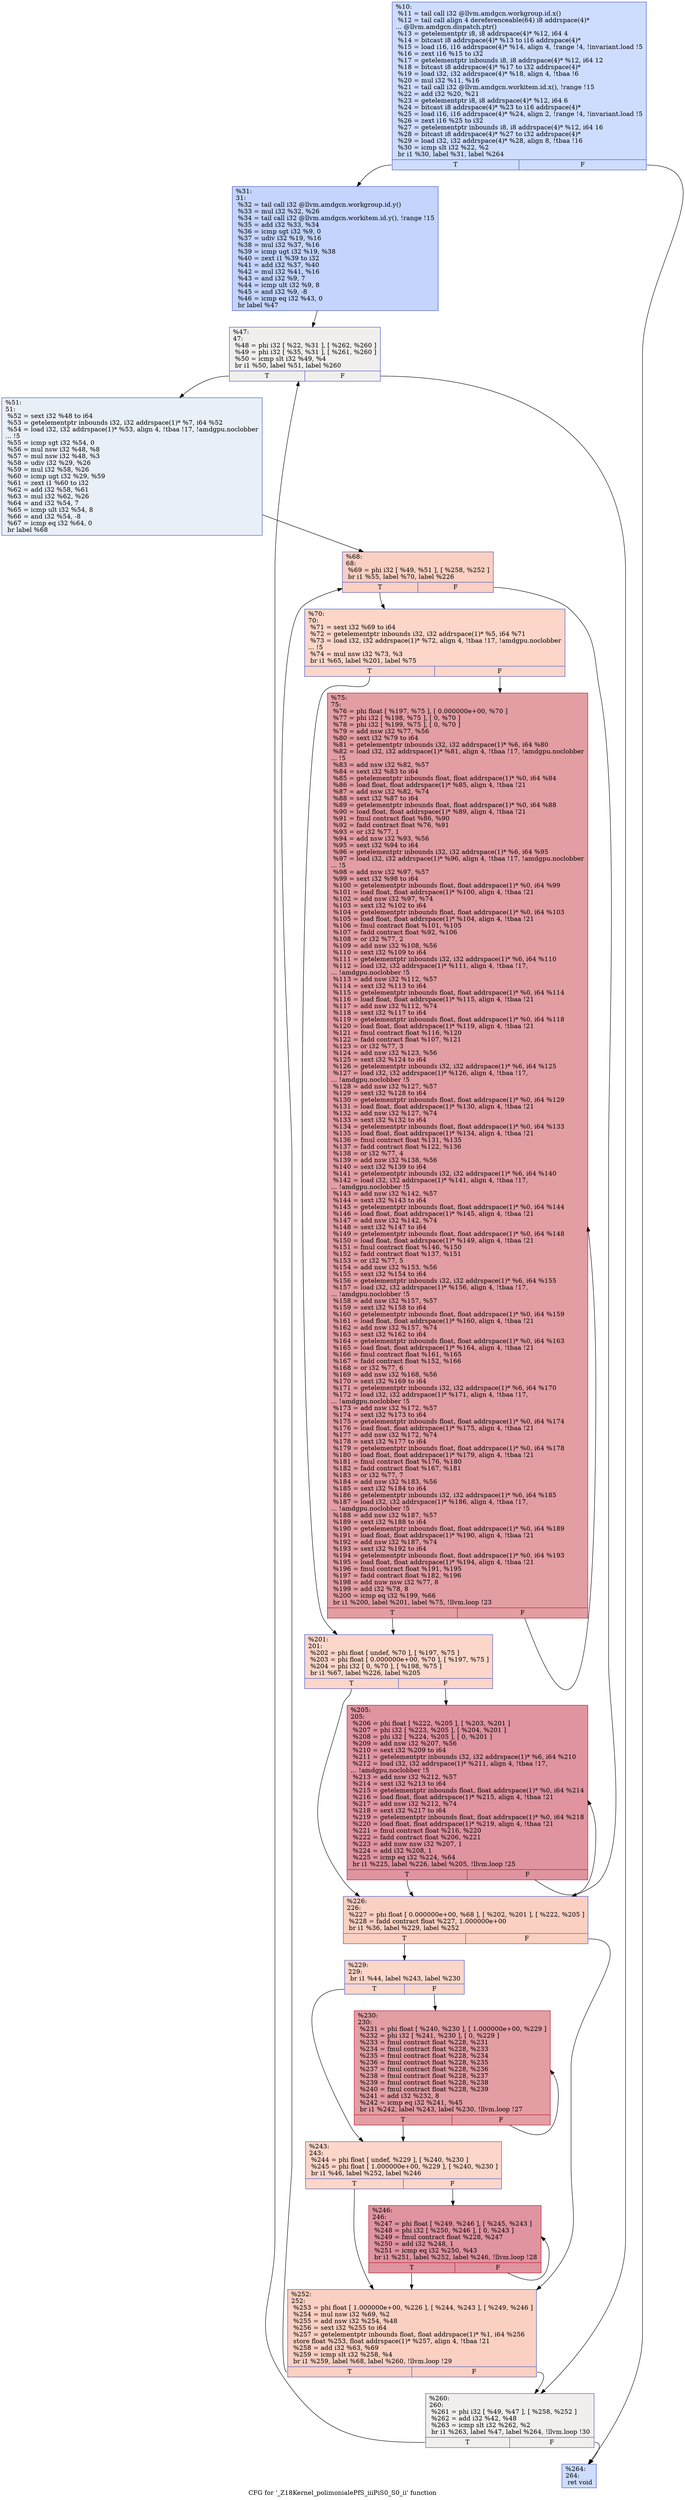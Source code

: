 digraph "CFG for '_Z18Kernel_polimonialePfS_iiiPiS0_S0_ii' function" {
	label="CFG for '_Z18Kernel_polimonialePfS_iiiPiS0_S0_ii' function";

	Node0x62f4770 [shape=record,color="#3d50c3ff", style=filled, fillcolor="#8fb1fe70",label="{%10:\l  %11 = tail call i32 @llvm.amdgcn.workgroup.id.x()\l  %12 = tail call align 4 dereferenceable(64) i8 addrspace(4)*\l... @llvm.amdgcn.dispatch.ptr()\l  %13 = getelementptr i8, i8 addrspace(4)* %12, i64 4\l  %14 = bitcast i8 addrspace(4)* %13 to i16 addrspace(4)*\l  %15 = load i16, i16 addrspace(4)* %14, align 4, !range !4, !invariant.load !5\l  %16 = zext i16 %15 to i32\l  %17 = getelementptr inbounds i8, i8 addrspace(4)* %12, i64 12\l  %18 = bitcast i8 addrspace(4)* %17 to i32 addrspace(4)*\l  %19 = load i32, i32 addrspace(4)* %18, align 4, !tbaa !6\l  %20 = mul i32 %11, %16\l  %21 = tail call i32 @llvm.amdgcn.workitem.id.x(), !range !15\l  %22 = add i32 %20, %21\l  %23 = getelementptr i8, i8 addrspace(4)* %12, i64 6\l  %24 = bitcast i8 addrspace(4)* %23 to i16 addrspace(4)*\l  %25 = load i16, i16 addrspace(4)* %24, align 2, !range !4, !invariant.load !5\l  %26 = zext i16 %25 to i32\l  %27 = getelementptr inbounds i8, i8 addrspace(4)* %12, i64 16\l  %28 = bitcast i8 addrspace(4)* %27 to i32 addrspace(4)*\l  %29 = load i32, i32 addrspace(4)* %28, align 8, !tbaa !16\l  %30 = icmp slt i32 %22, %2\l  br i1 %30, label %31, label %264\l|{<s0>T|<s1>F}}"];
	Node0x62f4770:s0 -> Node0x62f86c0;
	Node0x62f4770:s1 -> Node0x62f8750;
	Node0x62f86c0 [shape=record,color="#3d50c3ff", style=filled, fillcolor="#7a9df870",label="{%31:\l31:                                               \l  %32 = tail call i32 @llvm.amdgcn.workgroup.id.y()\l  %33 = mul i32 %32, %26\l  %34 = tail call i32 @llvm.amdgcn.workitem.id.y(), !range !15\l  %35 = add i32 %33, %34\l  %36 = icmp sgt i32 %9, 0\l  %37 = udiv i32 %19, %16\l  %38 = mul i32 %37, %16\l  %39 = icmp ugt i32 %19, %38\l  %40 = zext i1 %39 to i32\l  %41 = add i32 %37, %40\l  %42 = mul i32 %41, %16\l  %43 = and i32 %9, 7\l  %44 = icmp ult i32 %9, 8\l  %45 = and i32 %9, -8\l  %46 = icmp eq i32 %43, 0\l  br label %47\l}"];
	Node0x62f86c0 -> Node0x62f9b40;
	Node0x62f9b40 [shape=record,color="#3d50c3ff", style=filled, fillcolor="#e0dbd870",label="{%47:\l47:                                               \l  %48 = phi i32 [ %22, %31 ], [ %262, %260 ]\l  %49 = phi i32 [ %35, %31 ], [ %261, %260 ]\l  %50 = icmp slt i32 %49, %4\l  br i1 %50, label %51, label %260\l|{<s0>T|<s1>F}}"];
	Node0x62f9b40:s0 -> Node0x62f9f60;
	Node0x62f9b40:s1 -> Node0x62f9c70;
	Node0x62f9f60 [shape=record,color="#3d50c3ff", style=filled, fillcolor="#cedaeb70",label="{%51:\l51:                                               \l  %52 = sext i32 %48 to i64\l  %53 = getelementptr inbounds i32, i32 addrspace(1)* %7, i64 %52\l  %54 = load i32, i32 addrspace(1)* %53, align 4, !tbaa !17, !amdgpu.noclobber\l... !5\l  %55 = icmp sgt i32 %54, 0\l  %56 = mul nsw i32 %48, %8\l  %57 = mul nsw i32 %48, %3\l  %58 = udiv i32 %29, %26\l  %59 = mul i32 %58, %26\l  %60 = icmp ugt i32 %29, %59\l  %61 = zext i1 %60 to i32\l  %62 = add i32 %58, %61\l  %63 = mul i32 %62, %26\l  %64 = and i32 %54, 7\l  %65 = icmp ult i32 %54, 8\l  %66 = and i32 %54, -8\l  %67 = icmp eq i32 %64, 0\l  br label %68\l}"];
	Node0x62f9f60 -> Node0x62f8be0;
	Node0x62f8be0 [shape=record,color="#3d50c3ff", style=filled, fillcolor="#f3947570",label="{%68:\l68:                                               \l  %69 = phi i32 [ %49, %51 ], [ %258, %252 ]\l  br i1 %55, label %70, label %226\l|{<s0>T|<s1>F}}"];
	Node0x62f8be0:s0 -> Node0x62faf50;
	Node0x62f8be0:s1 -> Node0x62fafe0;
	Node0x62faf50 [shape=record,color="#3d50c3ff", style=filled, fillcolor="#f6a38570",label="{%70:\l70:                                               \l  %71 = sext i32 %69 to i64\l  %72 = getelementptr inbounds i32, i32 addrspace(1)* %5, i64 %71\l  %73 = load i32, i32 addrspace(1)* %72, align 4, !tbaa !17, !amdgpu.noclobber\l... !5\l  %74 = mul nsw i32 %73, %3\l  br i1 %65, label %201, label %75\l|{<s0>T|<s1>F}}"];
	Node0x62faf50:s0 -> Node0x62fb940;
	Node0x62faf50:s1 -> Node0x62fb9d0;
	Node0x62fb9d0 [shape=record,color="#b70d28ff", style=filled, fillcolor="#be242e70",label="{%75:\l75:                                               \l  %76 = phi float [ %197, %75 ], [ 0.000000e+00, %70 ]\l  %77 = phi i32 [ %198, %75 ], [ 0, %70 ]\l  %78 = phi i32 [ %199, %75 ], [ 0, %70 ]\l  %79 = add nsw i32 %77, %56\l  %80 = sext i32 %79 to i64\l  %81 = getelementptr inbounds i32, i32 addrspace(1)* %6, i64 %80\l  %82 = load i32, i32 addrspace(1)* %81, align 4, !tbaa !17, !amdgpu.noclobber\l... !5\l  %83 = add nsw i32 %82, %57\l  %84 = sext i32 %83 to i64\l  %85 = getelementptr inbounds float, float addrspace(1)* %0, i64 %84\l  %86 = load float, float addrspace(1)* %85, align 4, !tbaa !21\l  %87 = add nsw i32 %82, %74\l  %88 = sext i32 %87 to i64\l  %89 = getelementptr inbounds float, float addrspace(1)* %0, i64 %88\l  %90 = load float, float addrspace(1)* %89, align 4, !tbaa !21\l  %91 = fmul contract float %86, %90\l  %92 = fadd contract float %76, %91\l  %93 = or i32 %77, 1\l  %94 = add nsw i32 %93, %56\l  %95 = sext i32 %94 to i64\l  %96 = getelementptr inbounds i32, i32 addrspace(1)* %6, i64 %95\l  %97 = load i32, i32 addrspace(1)* %96, align 4, !tbaa !17, !amdgpu.noclobber\l... !5\l  %98 = add nsw i32 %97, %57\l  %99 = sext i32 %98 to i64\l  %100 = getelementptr inbounds float, float addrspace(1)* %0, i64 %99\l  %101 = load float, float addrspace(1)* %100, align 4, !tbaa !21\l  %102 = add nsw i32 %97, %74\l  %103 = sext i32 %102 to i64\l  %104 = getelementptr inbounds float, float addrspace(1)* %0, i64 %103\l  %105 = load float, float addrspace(1)* %104, align 4, !tbaa !21\l  %106 = fmul contract float %101, %105\l  %107 = fadd contract float %92, %106\l  %108 = or i32 %77, 2\l  %109 = add nsw i32 %108, %56\l  %110 = sext i32 %109 to i64\l  %111 = getelementptr inbounds i32, i32 addrspace(1)* %6, i64 %110\l  %112 = load i32, i32 addrspace(1)* %111, align 4, !tbaa !17,\l... !amdgpu.noclobber !5\l  %113 = add nsw i32 %112, %57\l  %114 = sext i32 %113 to i64\l  %115 = getelementptr inbounds float, float addrspace(1)* %0, i64 %114\l  %116 = load float, float addrspace(1)* %115, align 4, !tbaa !21\l  %117 = add nsw i32 %112, %74\l  %118 = sext i32 %117 to i64\l  %119 = getelementptr inbounds float, float addrspace(1)* %0, i64 %118\l  %120 = load float, float addrspace(1)* %119, align 4, !tbaa !21\l  %121 = fmul contract float %116, %120\l  %122 = fadd contract float %107, %121\l  %123 = or i32 %77, 3\l  %124 = add nsw i32 %123, %56\l  %125 = sext i32 %124 to i64\l  %126 = getelementptr inbounds i32, i32 addrspace(1)* %6, i64 %125\l  %127 = load i32, i32 addrspace(1)* %126, align 4, !tbaa !17,\l... !amdgpu.noclobber !5\l  %128 = add nsw i32 %127, %57\l  %129 = sext i32 %128 to i64\l  %130 = getelementptr inbounds float, float addrspace(1)* %0, i64 %129\l  %131 = load float, float addrspace(1)* %130, align 4, !tbaa !21\l  %132 = add nsw i32 %127, %74\l  %133 = sext i32 %132 to i64\l  %134 = getelementptr inbounds float, float addrspace(1)* %0, i64 %133\l  %135 = load float, float addrspace(1)* %134, align 4, !tbaa !21\l  %136 = fmul contract float %131, %135\l  %137 = fadd contract float %122, %136\l  %138 = or i32 %77, 4\l  %139 = add nsw i32 %138, %56\l  %140 = sext i32 %139 to i64\l  %141 = getelementptr inbounds i32, i32 addrspace(1)* %6, i64 %140\l  %142 = load i32, i32 addrspace(1)* %141, align 4, !tbaa !17,\l... !amdgpu.noclobber !5\l  %143 = add nsw i32 %142, %57\l  %144 = sext i32 %143 to i64\l  %145 = getelementptr inbounds float, float addrspace(1)* %0, i64 %144\l  %146 = load float, float addrspace(1)* %145, align 4, !tbaa !21\l  %147 = add nsw i32 %142, %74\l  %148 = sext i32 %147 to i64\l  %149 = getelementptr inbounds float, float addrspace(1)* %0, i64 %148\l  %150 = load float, float addrspace(1)* %149, align 4, !tbaa !21\l  %151 = fmul contract float %146, %150\l  %152 = fadd contract float %137, %151\l  %153 = or i32 %77, 5\l  %154 = add nsw i32 %153, %56\l  %155 = sext i32 %154 to i64\l  %156 = getelementptr inbounds i32, i32 addrspace(1)* %6, i64 %155\l  %157 = load i32, i32 addrspace(1)* %156, align 4, !tbaa !17,\l... !amdgpu.noclobber !5\l  %158 = add nsw i32 %157, %57\l  %159 = sext i32 %158 to i64\l  %160 = getelementptr inbounds float, float addrspace(1)* %0, i64 %159\l  %161 = load float, float addrspace(1)* %160, align 4, !tbaa !21\l  %162 = add nsw i32 %157, %74\l  %163 = sext i32 %162 to i64\l  %164 = getelementptr inbounds float, float addrspace(1)* %0, i64 %163\l  %165 = load float, float addrspace(1)* %164, align 4, !tbaa !21\l  %166 = fmul contract float %161, %165\l  %167 = fadd contract float %152, %166\l  %168 = or i32 %77, 6\l  %169 = add nsw i32 %168, %56\l  %170 = sext i32 %169 to i64\l  %171 = getelementptr inbounds i32, i32 addrspace(1)* %6, i64 %170\l  %172 = load i32, i32 addrspace(1)* %171, align 4, !tbaa !17,\l... !amdgpu.noclobber !5\l  %173 = add nsw i32 %172, %57\l  %174 = sext i32 %173 to i64\l  %175 = getelementptr inbounds float, float addrspace(1)* %0, i64 %174\l  %176 = load float, float addrspace(1)* %175, align 4, !tbaa !21\l  %177 = add nsw i32 %172, %74\l  %178 = sext i32 %177 to i64\l  %179 = getelementptr inbounds float, float addrspace(1)* %0, i64 %178\l  %180 = load float, float addrspace(1)* %179, align 4, !tbaa !21\l  %181 = fmul contract float %176, %180\l  %182 = fadd contract float %167, %181\l  %183 = or i32 %77, 7\l  %184 = add nsw i32 %183, %56\l  %185 = sext i32 %184 to i64\l  %186 = getelementptr inbounds i32, i32 addrspace(1)* %6, i64 %185\l  %187 = load i32, i32 addrspace(1)* %186, align 4, !tbaa !17,\l... !amdgpu.noclobber !5\l  %188 = add nsw i32 %187, %57\l  %189 = sext i32 %188 to i64\l  %190 = getelementptr inbounds float, float addrspace(1)* %0, i64 %189\l  %191 = load float, float addrspace(1)* %190, align 4, !tbaa !21\l  %192 = add nsw i32 %187, %74\l  %193 = sext i32 %192 to i64\l  %194 = getelementptr inbounds float, float addrspace(1)* %0, i64 %193\l  %195 = load float, float addrspace(1)* %194, align 4, !tbaa !21\l  %196 = fmul contract float %191, %195\l  %197 = fadd contract float %182, %196\l  %198 = add nuw nsw i32 %77, 8\l  %199 = add i32 %78, 8\l  %200 = icmp eq i32 %199, %66\l  br i1 %200, label %201, label %75, !llvm.loop !23\l|{<s0>T|<s1>F}}"];
	Node0x62fb9d0:s0 -> Node0x62fb940;
	Node0x62fb9d0:s1 -> Node0x62fb9d0;
	Node0x62fb940 [shape=record,color="#3d50c3ff", style=filled, fillcolor="#f6a38570",label="{%201:\l201:                                              \l  %202 = phi float [ undef, %70 ], [ %197, %75 ]\l  %203 = phi float [ 0.000000e+00, %70 ], [ %197, %75 ]\l  %204 = phi i32 [ 0, %70 ], [ %198, %75 ]\l  br i1 %67, label %226, label %205\l|{<s0>T|<s1>F}}"];
	Node0x62fb940:s0 -> Node0x62fafe0;
	Node0x62fb940:s1 -> Node0x6301ea0;
	Node0x6301ea0 [shape=record,color="#b70d28ff", style=filled, fillcolor="#b70d2870",label="{%205:\l205:                                              \l  %206 = phi float [ %222, %205 ], [ %203, %201 ]\l  %207 = phi i32 [ %223, %205 ], [ %204, %201 ]\l  %208 = phi i32 [ %224, %205 ], [ 0, %201 ]\l  %209 = add nsw i32 %207, %56\l  %210 = sext i32 %209 to i64\l  %211 = getelementptr inbounds i32, i32 addrspace(1)* %6, i64 %210\l  %212 = load i32, i32 addrspace(1)* %211, align 4, !tbaa !17,\l... !amdgpu.noclobber !5\l  %213 = add nsw i32 %212, %57\l  %214 = sext i32 %213 to i64\l  %215 = getelementptr inbounds float, float addrspace(1)* %0, i64 %214\l  %216 = load float, float addrspace(1)* %215, align 4, !tbaa !21\l  %217 = add nsw i32 %212, %74\l  %218 = sext i32 %217 to i64\l  %219 = getelementptr inbounds float, float addrspace(1)* %0, i64 %218\l  %220 = load float, float addrspace(1)* %219, align 4, !tbaa !21\l  %221 = fmul contract float %216, %220\l  %222 = fadd contract float %206, %221\l  %223 = add nuw nsw i32 %207, 1\l  %224 = add i32 %208, 1\l  %225 = icmp eq i32 %224, %64\l  br i1 %225, label %226, label %205, !llvm.loop !25\l|{<s0>T|<s1>F}}"];
	Node0x6301ea0:s0 -> Node0x62fafe0;
	Node0x6301ea0:s1 -> Node0x6301ea0;
	Node0x62fafe0 [shape=record,color="#3d50c3ff", style=filled, fillcolor="#f3947570",label="{%226:\l226:                                              \l  %227 = phi float [ 0.000000e+00, %68 ], [ %202, %201 ], [ %222, %205 ]\l  %228 = fadd contract float %227, 1.000000e+00\l  br i1 %36, label %229, label %252\l|{<s0>T|<s1>F}}"];
	Node0x62fafe0:s0 -> Node0x6302e00;
	Node0x62fafe0:s1 -> Node0x62fae10;
	Node0x6302e00 [shape=record,color="#3d50c3ff", style=filled, fillcolor="#f6a38570",label="{%229:\l229:                                              \l  br i1 %44, label %243, label %230\l|{<s0>T|<s1>F}}"];
	Node0x6302e00:s0 -> Node0x6302f40;
	Node0x6302e00:s1 -> Node0x6302f90;
	Node0x6302f90 [shape=record,color="#b70d28ff", style=filled, fillcolor="#be242e70",label="{%230:\l230:                                              \l  %231 = phi float [ %240, %230 ], [ 1.000000e+00, %229 ]\l  %232 = phi i32 [ %241, %230 ], [ 0, %229 ]\l  %233 = fmul contract float %228, %231\l  %234 = fmul contract float %228, %233\l  %235 = fmul contract float %228, %234\l  %236 = fmul contract float %228, %235\l  %237 = fmul contract float %228, %236\l  %238 = fmul contract float %228, %237\l  %239 = fmul contract float %228, %238\l  %240 = fmul contract float %228, %239\l  %241 = add i32 %232, 8\l  %242 = icmp eq i32 %241, %45\l  br i1 %242, label %243, label %230, !llvm.loop !27\l|{<s0>T|<s1>F}}"];
	Node0x6302f90:s0 -> Node0x6302f40;
	Node0x6302f90:s1 -> Node0x6302f90;
	Node0x6302f40 [shape=record,color="#3d50c3ff", style=filled, fillcolor="#f6a38570",label="{%243:\l243:                                              \l  %244 = phi float [ undef, %229 ], [ %240, %230 ]\l  %245 = phi float [ 1.000000e+00, %229 ], [ %240, %230 ]\l  br i1 %46, label %252, label %246\l|{<s0>T|<s1>F}}"];
	Node0x6302f40:s0 -> Node0x62fae10;
	Node0x6302f40:s1 -> Node0x6303ae0;
	Node0x6303ae0 [shape=record,color="#b70d28ff", style=filled, fillcolor="#b70d2870",label="{%246:\l246:                                              \l  %247 = phi float [ %249, %246 ], [ %245, %243 ]\l  %248 = phi i32 [ %250, %246 ], [ 0, %243 ]\l  %249 = fmul contract float %228, %247\l  %250 = add i32 %248, 1\l  %251 = icmp eq i32 %250, %43\l  br i1 %251, label %252, label %246, !llvm.loop !28\l|{<s0>T|<s1>F}}"];
	Node0x6303ae0:s0 -> Node0x62fae10;
	Node0x6303ae0:s1 -> Node0x6303ae0;
	Node0x62fae10 [shape=record,color="#3d50c3ff", style=filled, fillcolor="#f3947570",label="{%252:\l252:                                              \l  %253 = phi float [ 1.000000e+00, %226 ], [ %244, %243 ], [ %249, %246 ]\l  %254 = mul nsw i32 %69, %2\l  %255 = add nsw i32 %254, %48\l  %256 = sext i32 %255 to i64\l  %257 = getelementptr inbounds float, float addrspace(1)* %1, i64 %256\l  store float %253, float addrspace(1)* %257, align 4, !tbaa !21\l  %258 = add i32 %63, %69\l  %259 = icmp slt i32 %258, %4\l  br i1 %259, label %68, label %260, !llvm.loop !29\l|{<s0>T|<s1>F}}"];
	Node0x62fae10:s0 -> Node0x62f8be0;
	Node0x62fae10:s1 -> Node0x62f9c70;
	Node0x62f9c70 [shape=record,color="#3d50c3ff", style=filled, fillcolor="#e0dbd870",label="{%260:\l260:                                              \l  %261 = phi i32 [ %49, %47 ], [ %258, %252 ]\l  %262 = add i32 %42, %48\l  %263 = icmp slt i32 %262, %2\l  br i1 %263, label %47, label %264, !llvm.loop !30\l|{<s0>T|<s1>F}}"];
	Node0x62f9c70:s0 -> Node0x62f9b40;
	Node0x62f9c70:s1 -> Node0x62f8750;
	Node0x62f8750 [shape=record,color="#3d50c3ff", style=filled, fillcolor="#8fb1fe70",label="{%264:\l264:                                              \l  ret void\l}"];
}

